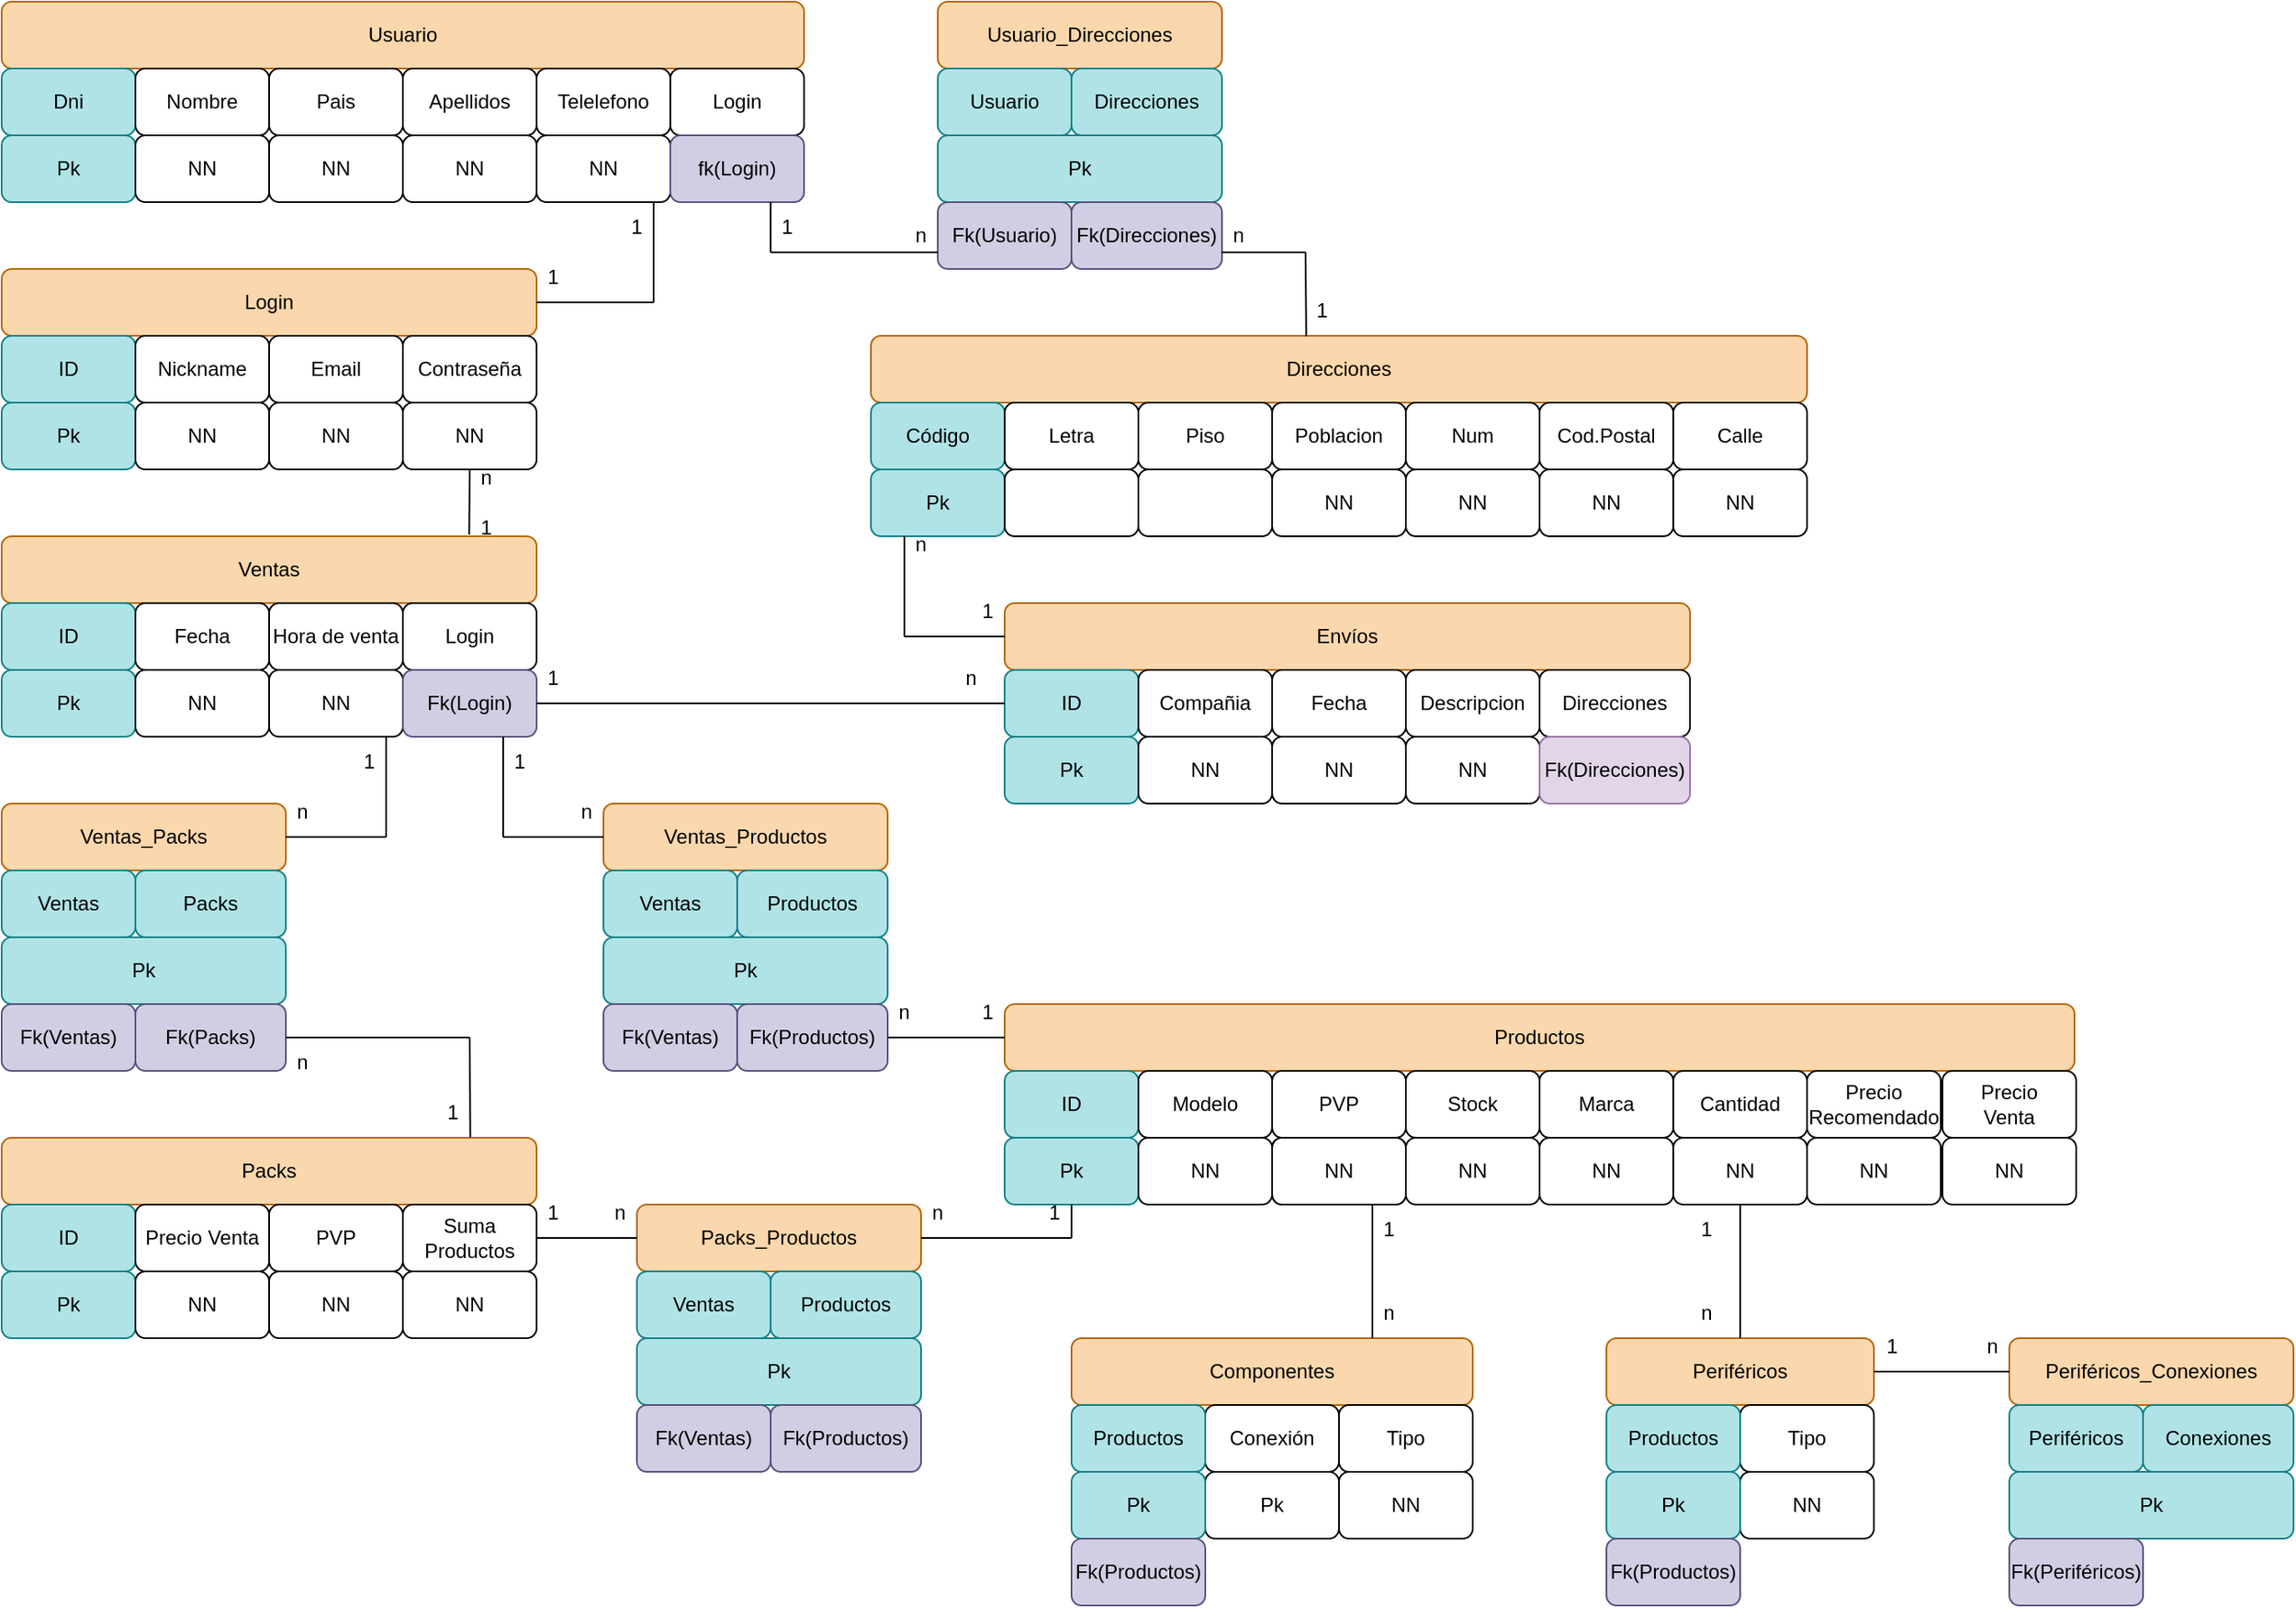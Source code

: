 <mxfile version="15.7.3" type="device"><diagram id="_VTiTC2q4_dUoUeYV6Ak" name="Página-1"><mxGraphModel dx="1419" dy="1027" grid="1" gridSize="10" guides="1" tooltips="1" connect="1" arrows="1" fold="1" page="1" pageScale="1" pageWidth="827" pageHeight="1169" background="none" math="0" shadow="0"><root><mxCell id="0"/><mxCell id="1" parent="0"/><mxCell id="JFwCZp1CMvFsLszRcb7s-3" value="Usuario" style="whiteSpace=wrap;html=1;fillColor=#fad7ac;strokeColor=#b46504;rounded=1;" parent="1" vertex="1"><mxGeometry x="40" y="40" width="480" height="40" as="geometry"/></mxCell><mxCell id="JFwCZp1CMvFsLszRcb7s-4" value="Dni" style="whiteSpace=wrap;html=1;fillColor=#b0e3e6;strokeColor=#0e8088;rounded=1;" parent="1" vertex="1"><mxGeometry x="40" y="80" width="80" height="40" as="geometry"/></mxCell><mxCell id="JFwCZp1CMvFsLszRcb7s-5" value="Nombre" style="whiteSpace=wrap;html=1;rounded=1;" parent="1" vertex="1"><mxGeometry x="120" y="80" width="80" height="40" as="geometry"/></mxCell><mxCell id="JFwCZp1CMvFsLszRcb7s-6" value="Apellidos" style="whiteSpace=wrap;html=1;rounded=1;" parent="1" vertex="1"><mxGeometry x="280" y="80" width="80" height="40" as="geometry"/></mxCell><mxCell id="JFwCZp1CMvFsLszRcb7s-7" value="Telelefono" style="whiteSpace=wrap;html=1;rounded=1;" parent="1" vertex="1"><mxGeometry x="360" y="80" width="80" height="40" as="geometry"/></mxCell><mxCell id="JFwCZp1CMvFsLszRcb7s-8" value="Pais" style="whiteSpace=wrap;html=1;rounded=1;" parent="1" vertex="1"><mxGeometry x="200" y="80" width="80" height="40" as="geometry"/></mxCell><mxCell id="JFwCZp1CMvFsLszRcb7s-9" value="Pk" style="whiteSpace=wrap;html=1;fillColor=#b0e3e6;strokeColor=#0e8088;rounded=1;" parent="1" vertex="1"><mxGeometry x="40" y="120" width="80" height="40" as="geometry"/></mxCell><mxCell id="JFwCZp1CMvFsLszRcb7s-10" value="NN" style="whiteSpace=wrap;html=1;rounded=1;" parent="1" vertex="1"><mxGeometry x="120" y="120" width="80" height="40" as="geometry"/></mxCell><mxCell id="JFwCZp1CMvFsLszRcb7s-11" value="NN" style="whiteSpace=wrap;html=1;rounded=1;" parent="1" vertex="1"><mxGeometry x="280" y="120" width="80" height="40" as="geometry"/></mxCell><mxCell id="JFwCZp1CMvFsLszRcb7s-12" value="NN" style="whiteSpace=wrap;html=1;rounded=1;" parent="1" vertex="1"><mxGeometry x="360" y="120" width="80" height="40" as="geometry"/></mxCell><mxCell id="JFwCZp1CMvFsLszRcb7s-13" value="NN" style="whiteSpace=wrap;html=1;rounded=1;" parent="1" vertex="1"><mxGeometry x="200" y="120" width="80" height="40" as="geometry"/></mxCell><mxCell id="2ny7rU46CUsjq3-5VdSf-1" value="Login" style="whiteSpace=wrap;html=1;rounded=1;" parent="1" vertex="1"><mxGeometry x="440" y="80" width="80" height="40" as="geometry"/></mxCell><mxCell id="2ny7rU46CUsjq3-5VdSf-2" value="fk(Login)" style="whiteSpace=wrap;html=1;rounded=1;fillColor=#d0cee2;strokeColor=#56517e;" parent="1" vertex="1"><mxGeometry x="440" y="120" width="80" height="40" as="geometry"/></mxCell><mxCell id="2ny7rU46CUsjq3-5VdSf-3" value="Login" style="whiteSpace=wrap;html=1;fillColor=#fad7ac;strokeColor=#b46504;rounded=1;" parent="1" vertex="1"><mxGeometry x="40" y="200" width="320" height="40" as="geometry"/></mxCell><mxCell id="2ny7rU46CUsjq3-5VdSf-4" value="ID" style="whiteSpace=wrap;html=1;fillColor=#b0e3e6;strokeColor=#0e8088;rounded=1;" parent="1" vertex="1"><mxGeometry x="40" y="240" width="80" height="40" as="geometry"/></mxCell><mxCell id="2ny7rU46CUsjq3-5VdSf-5" value="Nickname" style="whiteSpace=wrap;html=1;rounded=1;" parent="1" vertex="1"><mxGeometry x="120" y="240" width="80" height="40" as="geometry"/></mxCell><mxCell id="2ny7rU46CUsjq3-5VdSf-6" value="Contraseña" style="whiteSpace=wrap;html=1;rounded=1;" parent="1" vertex="1"><mxGeometry x="280" y="240" width="80" height="40" as="geometry"/></mxCell><mxCell id="2ny7rU46CUsjq3-5VdSf-8" value="Email" style="whiteSpace=wrap;html=1;rounded=1;" parent="1" vertex="1"><mxGeometry x="200" y="240" width="80" height="40" as="geometry"/></mxCell><mxCell id="2ny7rU46CUsjq3-5VdSf-9" value="Pk" style="whiteSpace=wrap;html=1;fillColor=#b0e3e6;strokeColor=#0e8088;rounded=1;" parent="1" vertex="1"><mxGeometry x="40" y="280" width="80" height="40" as="geometry"/></mxCell><mxCell id="2ny7rU46CUsjq3-5VdSf-10" value="NN" style="whiteSpace=wrap;html=1;rounded=1;" parent="1" vertex="1"><mxGeometry x="120" y="280" width="80" height="40" as="geometry"/></mxCell><mxCell id="2ny7rU46CUsjq3-5VdSf-11" value="NN" style="whiteSpace=wrap;html=1;rounded=1;" parent="1" vertex="1"><mxGeometry x="280" y="280" width="80" height="40" as="geometry"/></mxCell><mxCell id="2ny7rU46CUsjq3-5VdSf-13" value="NN" style="whiteSpace=wrap;html=1;rounded=1;" parent="1" vertex="1"><mxGeometry x="200" y="280" width="80" height="40" as="geometry"/></mxCell><mxCell id="2ny7rU46CUsjq3-5VdSf-16" value="" style="endArrow=none;html=1;rounded=0;exitX=1;exitY=0.5;exitDx=0;exitDy=0;" parent="1" source="2ny7rU46CUsjq3-5VdSf-3" edge="1"><mxGeometry width="50" height="50" relative="1" as="geometry"><mxPoint x="350" y="190" as="sourcePoint"/><mxPoint x="430" y="220" as="targetPoint"/></mxGeometry></mxCell><mxCell id="2ny7rU46CUsjq3-5VdSf-17" value="" style="endArrow=none;html=1;rounded=0;entryX=1;entryY=0;entryDx=0;entryDy=0;" parent="1" edge="1"><mxGeometry width="50" height="50" relative="1" as="geometry"><mxPoint x="430" y="220" as="sourcePoint"/><mxPoint x="430" y="160" as="targetPoint"/></mxGeometry></mxCell><mxCell id="2ny7rU46CUsjq3-5VdSf-18" value="1" style="text;html=1;strokeColor=none;fillColor=none;align=center;verticalAlign=middle;whiteSpace=wrap;rounded=0;" parent="1" vertex="1"><mxGeometry x="340" y="190" width="60" height="30" as="geometry"/></mxCell><mxCell id="2ny7rU46CUsjq3-5VdSf-20" value="1" style="text;html=1;strokeColor=none;fillColor=none;align=center;verticalAlign=middle;whiteSpace=wrap;rounded=0;" parent="1" vertex="1"><mxGeometry x="390" y="160" width="60" height="30" as="geometry"/></mxCell><mxCell id="2ny7rU46CUsjq3-5VdSf-21" value="Ventas" style="whiteSpace=wrap;html=1;fillColor=#fad7ac;strokeColor=#b46504;rounded=1;" parent="1" vertex="1"><mxGeometry x="40" y="360" width="320" height="40" as="geometry"/></mxCell><mxCell id="2ny7rU46CUsjq3-5VdSf-22" value="ID" style="whiteSpace=wrap;html=1;fillColor=#b0e3e6;strokeColor=#0e8088;rounded=1;" parent="1" vertex="1"><mxGeometry x="40" y="400" width="80" height="40" as="geometry"/></mxCell><mxCell id="2ny7rU46CUsjq3-5VdSf-23" value="Fecha" style="whiteSpace=wrap;html=1;rounded=1;" parent="1" vertex="1"><mxGeometry x="120" y="400" width="80" height="40" as="geometry"/></mxCell><mxCell id="2ny7rU46CUsjq3-5VdSf-25" value="Hora de venta" style="whiteSpace=wrap;html=1;rounded=1;" parent="1" vertex="1"><mxGeometry x="200" y="400" width="80" height="40" as="geometry"/></mxCell><mxCell id="2ny7rU46CUsjq3-5VdSf-26" value="Pk" style="whiteSpace=wrap;html=1;fillColor=#b0e3e6;strokeColor=#0e8088;rounded=1;" parent="1" vertex="1"><mxGeometry x="40" y="440" width="80" height="40" as="geometry"/></mxCell><mxCell id="2ny7rU46CUsjq3-5VdSf-27" value="NN" style="whiteSpace=wrap;html=1;rounded=1;" parent="1" vertex="1"><mxGeometry x="120" y="440" width="80" height="40" as="geometry"/></mxCell><mxCell id="2ny7rU46CUsjq3-5VdSf-29" value="NN" style="whiteSpace=wrap;html=1;rounded=1;" parent="1" vertex="1"><mxGeometry x="200" y="440" width="80" height="40" as="geometry"/></mxCell><mxCell id="2ny7rU46CUsjq3-5VdSf-30" value="Login" style="whiteSpace=wrap;html=1;rounded=1;" parent="1" vertex="1"><mxGeometry x="280" y="400" width="80" height="40" as="geometry"/></mxCell><mxCell id="2ny7rU46CUsjq3-5VdSf-31" value="Fk(Login)" style="whiteSpace=wrap;html=1;rounded=1;fillColor=#d0cee2;strokeColor=#56517e;" parent="1" vertex="1"><mxGeometry x="280" y="440" width="80" height="40" as="geometry"/></mxCell><mxCell id="2ny7rU46CUsjq3-5VdSf-32" value="" style="endArrow=none;html=1;rounded=0;exitX=0.5;exitY=1;exitDx=0;exitDy=0;entryX=0.874;entryY=-0.024;entryDx=0;entryDy=0;entryPerimeter=0;" parent="1" source="2ny7rU46CUsjq3-5VdSf-11" target="2ny7rU46CUsjq3-5VdSf-21" edge="1"><mxGeometry width="50" height="50" relative="1" as="geometry"><mxPoint x="370" y="360" as="sourcePoint"/><mxPoint x="420" y="310" as="targetPoint"/></mxGeometry></mxCell><mxCell id="2ny7rU46CUsjq3-5VdSf-33" value="n" style="text;html=1;strokeColor=none;fillColor=none;align=center;verticalAlign=middle;whiteSpace=wrap;rounded=0;" parent="1" vertex="1"><mxGeometry x="300" y="310" width="60" height="30" as="geometry"/></mxCell><mxCell id="2ny7rU46CUsjq3-5VdSf-34" value="1" style="text;html=1;strokeColor=none;fillColor=none;align=center;verticalAlign=middle;whiteSpace=wrap;rounded=0;" parent="1" vertex="1"><mxGeometry x="300" y="340" width="60" height="30" as="geometry"/></mxCell><mxCell id="2ny7rU46CUsjq3-5VdSf-45" value="Usuario_Direcciones" style="whiteSpace=wrap;html=1;fillColor=#fad7ac;strokeColor=#b46504;rounded=1;" parent="1" vertex="1"><mxGeometry x="600" y="40" width="170" height="40" as="geometry"/></mxCell><mxCell id="2ny7rU46CUsjq3-5VdSf-46" value="Usuario" style="whiteSpace=wrap;html=1;fillColor=#b0e3e6;strokeColor=#0e8088;rounded=1;" parent="1" vertex="1"><mxGeometry x="600" y="80" width="80" height="40" as="geometry"/></mxCell><mxCell id="2ny7rU46CUsjq3-5VdSf-47" value="Direcciones" style="whiteSpace=wrap;html=1;rounded=1;fillColor=#b0e3e6;strokeColor=#0e8088;" parent="1" vertex="1"><mxGeometry x="680" y="80" width="90" height="40" as="geometry"/></mxCell><mxCell id="2ny7rU46CUsjq3-5VdSf-49" value="Pk" style="whiteSpace=wrap;html=1;fillColor=#b0e3e6;strokeColor=#0e8088;rounded=1;" parent="1" vertex="1"><mxGeometry x="600" y="120" width="170" height="40" as="geometry"/></mxCell><mxCell id="2ny7rU46CUsjq3-5VdSf-50" value="Fk(Usuario)" style="whiteSpace=wrap;html=1;rounded=1;fillColor=#d0cee2;strokeColor=#56517e;" parent="1" vertex="1"><mxGeometry x="600" y="160" width="80" height="40" as="geometry"/></mxCell><mxCell id="2ny7rU46CUsjq3-5VdSf-54" value="Fk(Direcciones)" style="whiteSpace=wrap;html=1;rounded=1;fillColor=#d0cee2;strokeColor=#56517e;" parent="1" vertex="1"><mxGeometry x="680" y="160" width="90" height="40" as="geometry"/></mxCell><mxCell id="2ny7rU46CUsjq3-5VdSf-55" value="" style="endArrow=none;html=1;rounded=0;exitX=0.75;exitY=1;exitDx=0;exitDy=0;" parent="1" source="2ny7rU46CUsjq3-5VdSf-2" edge="1"><mxGeometry width="50" height="50" relative="1" as="geometry"><mxPoint x="520" y="210" as="sourcePoint"/><mxPoint x="500" y="190" as="targetPoint"/></mxGeometry></mxCell><mxCell id="2ny7rU46CUsjq3-5VdSf-56" value="" style="endArrow=none;html=1;rounded=0;entryX=0;entryY=0.75;entryDx=0;entryDy=0;" parent="1" target="2ny7rU46CUsjq3-5VdSf-50" edge="1"><mxGeometry width="50" height="50" relative="1" as="geometry"><mxPoint x="500" y="190" as="sourcePoint"/><mxPoint x="570" y="160" as="targetPoint"/></mxGeometry></mxCell><mxCell id="2ny7rU46CUsjq3-5VdSf-57" value="n" style="text;html=1;strokeColor=none;fillColor=none;align=center;verticalAlign=middle;whiteSpace=wrap;rounded=0;" parent="1" vertex="1"><mxGeometry x="560" y="165" width="60" height="30" as="geometry"/></mxCell><mxCell id="2ny7rU46CUsjq3-5VdSf-58" value="1" style="text;html=1;strokeColor=none;fillColor=none;align=center;verticalAlign=middle;whiteSpace=wrap;rounded=0;" parent="1" vertex="1"><mxGeometry x="480" y="160" width="60" height="30" as="geometry"/></mxCell><mxCell id="2ny7rU46CUsjq3-5VdSf-60" value="Direcciones" style="whiteSpace=wrap;html=1;fillColor=#fad7ac;strokeColor=#b46504;rounded=1;" parent="1" vertex="1"><mxGeometry x="560" y="240" width="560" height="40" as="geometry"/></mxCell><mxCell id="2ny7rU46CUsjq3-5VdSf-61" value="Código" style="whiteSpace=wrap;html=1;fillColor=#b0e3e6;strokeColor=#0e8088;rounded=1;" parent="1" vertex="1"><mxGeometry x="560" y="280" width="80" height="40" as="geometry"/></mxCell><mxCell id="2ny7rU46CUsjq3-5VdSf-62" value="Letra" style="whiteSpace=wrap;html=1;rounded=1;" parent="1" vertex="1"><mxGeometry x="640" y="280" width="80" height="40" as="geometry"/></mxCell><mxCell id="2ny7rU46CUsjq3-5VdSf-63" value="Poblacion" style="whiteSpace=wrap;html=1;rounded=1;" parent="1" vertex="1"><mxGeometry x="800" y="280" width="80" height="40" as="geometry"/></mxCell><mxCell id="2ny7rU46CUsjq3-5VdSf-64" value="Num" style="whiteSpace=wrap;html=1;rounded=1;" parent="1" vertex="1"><mxGeometry x="880" y="280" width="80" height="40" as="geometry"/></mxCell><mxCell id="2ny7rU46CUsjq3-5VdSf-65" value="Piso" style="whiteSpace=wrap;html=1;rounded=1;" parent="1" vertex="1"><mxGeometry x="720" y="280" width="80" height="40" as="geometry"/></mxCell><mxCell id="2ny7rU46CUsjq3-5VdSf-66" value="Pk" style="whiteSpace=wrap;html=1;fillColor=#b0e3e6;strokeColor=#0e8088;rounded=1;" parent="1" vertex="1"><mxGeometry x="560" y="320" width="80" height="40" as="geometry"/></mxCell><mxCell id="2ny7rU46CUsjq3-5VdSf-67" value="" style="whiteSpace=wrap;html=1;rounded=1;" parent="1" vertex="1"><mxGeometry x="640" y="320" width="80" height="40" as="geometry"/></mxCell><mxCell id="2ny7rU46CUsjq3-5VdSf-68" value="NN" style="whiteSpace=wrap;html=1;rounded=1;" parent="1" vertex="1"><mxGeometry x="800" y="320" width="80" height="40" as="geometry"/></mxCell><mxCell id="2ny7rU46CUsjq3-5VdSf-69" value="NN" style="whiteSpace=wrap;html=1;rounded=1;" parent="1" vertex="1"><mxGeometry x="880" y="320" width="80" height="40" as="geometry"/></mxCell><mxCell id="2ny7rU46CUsjq3-5VdSf-70" value="" style="whiteSpace=wrap;html=1;rounded=1;" parent="1" vertex="1"><mxGeometry x="720" y="320" width="80" height="40" as="geometry"/></mxCell><mxCell id="2ny7rU46CUsjq3-5VdSf-71" value="Cod.Postal" style="whiteSpace=wrap;html=1;rounded=1;" parent="1" vertex="1"><mxGeometry x="960" y="280" width="80" height="40" as="geometry"/></mxCell><mxCell id="2ny7rU46CUsjq3-5VdSf-72" value="NN" style="whiteSpace=wrap;html=1;rounded=1;" parent="1" vertex="1"><mxGeometry x="960" y="320" width="80" height="40" as="geometry"/></mxCell><mxCell id="2ny7rU46CUsjq3-5VdSf-73" value="" style="endArrow=none;html=1;rounded=0;entryX=1;entryY=0.75;entryDx=0;entryDy=0;" parent="1" target="2ny7rU46CUsjq3-5VdSf-54" edge="1"><mxGeometry width="50" height="50" relative="1" as="geometry"><mxPoint x="820" y="190" as="sourcePoint"/><mxPoint x="780" y="240" as="targetPoint"/></mxGeometry></mxCell><mxCell id="2ny7rU46CUsjq3-5VdSf-74" value="" style="endArrow=none;html=1;rounded=0;exitX=0.465;exitY=0.007;exitDx=0;exitDy=0;exitPerimeter=0;" parent="1" source="2ny7rU46CUsjq3-5VdSf-60" edge="1"><mxGeometry width="50" height="50" relative="1" as="geometry"><mxPoint x="760" y="240" as="sourcePoint"/><mxPoint x="820" y="190" as="targetPoint"/></mxGeometry></mxCell><mxCell id="2ny7rU46CUsjq3-5VdSf-75" value="n" style="text;html=1;strokeColor=none;fillColor=none;align=center;verticalAlign=middle;whiteSpace=wrap;rounded=0;" parent="1" vertex="1"><mxGeometry x="750" y="165" width="60" height="30" as="geometry"/></mxCell><mxCell id="2ny7rU46CUsjq3-5VdSf-76" value="1" style="text;html=1;strokeColor=none;fillColor=none;align=center;verticalAlign=middle;whiteSpace=wrap;rounded=0;" parent="1" vertex="1"><mxGeometry x="800" y="210" width="60" height="30" as="geometry"/></mxCell><mxCell id="2ny7rU46CUsjq3-5VdSf-77" value="Calle" style="whiteSpace=wrap;html=1;rounded=1;" parent="1" vertex="1"><mxGeometry x="1040" y="280" width="80" height="40" as="geometry"/></mxCell><mxCell id="2ny7rU46CUsjq3-5VdSf-78" value="NN" style="whiteSpace=wrap;html=1;rounded=1;" parent="1" vertex="1"><mxGeometry x="1040" y="320" width="80" height="40" as="geometry"/></mxCell><mxCell id="2ny7rU46CUsjq3-5VdSf-79" value="Envíos" style="whiteSpace=wrap;html=1;fillColor=#fad7ac;strokeColor=#b46504;rounded=1;" parent="1" vertex="1"><mxGeometry x="640" y="400" width="410" height="40" as="geometry"/></mxCell><mxCell id="2ny7rU46CUsjq3-5VdSf-80" value="ID" style="whiteSpace=wrap;html=1;fillColor=#b0e3e6;strokeColor=#0e8088;rounded=1;" parent="1" vertex="1"><mxGeometry x="640" y="440" width="80" height="40" as="geometry"/></mxCell><mxCell id="2ny7rU46CUsjq3-5VdSf-81" value="Compañia" style="whiteSpace=wrap;html=1;rounded=1;" parent="1" vertex="1"><mxGeometry x="720" y="440" width="80" height="40" as="geometry"/></mxCell><mxCell id="2ny7rU46CUsjq3-5VdSf-82" value="Descripcion" style="whiteSpace=wrap;html=1;rounded=1;" parent="1" vertex="1"><mxGeometry x="880" y="440" width="80" height="40" as="geometry"/></mxCell><mxCell id="2ny7rU46CUsjq3-5VdSf-83" value="Direcciones" style="whiteSpace=wrap;html=1;rounded=1;" parent="1" vertex="1"><mxGeometry x="960" y="440" width="90" height="40" as="geometry"/></mxCell><mxCell id="2ny7rU46CUsjq3-5VdSf-84" value="Fecha" style="whiteSpace=wrap;html=1;rounded=1;" parent="1" vertex="1"><mxGeometry x="800" y="440" width="80" height="40" as="geometry"/></mxCell><mxCell id="2ny7rU46CUsjq3-5VdSf-85" value="Pk" style="whiteSpace=wrap;html=1;fillColor=#b0e3e6;strokeColor=#0e8088;rounded=1;" parent="1" vertex="1"><mxGeometry x="640" y="480" width="80" height="40" as="geometry"/></mxCell><mxCell id="2ny7rU46CUsjq3-5VdSf-86" value="NN" style="whiteSpace=wrap;html=1;rounded=1;" parent="1" vertex="1"><mxGeometry x="720" y="480" width="80" height="40" as="geometry"/></mxCell><mxCell id="2ny7rU46CUsjq3-5VdSf-87" value="NN" style="whiteSpace=wrap;html=1;rounded=1;" parent="1" vertex="1"><mxGeometry x="880" y="480" width="80" height="40" as="geometry"/></mxCell><mxCell id="2ny7rU46CUsjq3-5VdSf-88" value="Fk(Direcciones)" style="whiteSpace=wrap;html=1;rounded=1;fillColor=#e1d5e7;strokeColor=#9673a6;" parent="1" vertex="1"><mxGeometry x="960" y="480" width="90" height="40" as="geometry"/></mxCell><mxCell id="2ny7rU46CUsjq3-5VdSf-89" value="NN" style="whiteSpace=wrap;html=1;rounded=1;" parent="1" vertex="1"><mxGeometry x="800" y="480" width="80" height="40" as="geometry"/></mxCell><mxCell id="2ny7rU46CUsjq3-5VdSf-94" value="" style="endArrow=none;html=1;rounded=0;exitX=0.25;exitY=1;exitDx=0;exitDy=0;" parent="1" source="2ny7rU46CUsjq3-5VdSf-66" edge="1"><mxGeometry width="50" height="50" relative="1" as="geometry"><mxPoint x="590" y="300" as="sourcePoint"/><mxPoint x="580" y="420" as="targetPoint"/></mxGeometry></mxCell><mxCell id="2ny7rU46CUsjq3-5VdSf-95" value="" style="endArrow=none;html=1;rounded=0;entryX=0;entryY=0.5;entryDx=0;entryDy=0;" parent="1" target="2ny7rU46CUsjq3-5VdSf-79" edge="1"><mxGeometry width="50" height="50" relative="1" as="geometry"><mxPoint x="580" y="420" as="sourcePoint"/><mxPoint x="630" y="320" as="targetPoint"/></mxGeometry></mxCell><mxCell id="2ny7rU46CUsjq3-5VdSf-96" value="n" style="text;html=1;strokeColor=none;fillColor=none;align=center;verticalAlign=middle;whiteSpace=wrap;rounded=0;" parent="1" vertex="1"><mxGeometry x="560" y="350" width="60" height="30" as="geometry"/></mxCell><mxCell id="2ny7rU46CUsjq3-5VdSf-97" value="1" style="text;html=1;strokeColor=none;fillColor=none;align=center;verticalAlign=middle;whiteSpace=wrap;rounded=0;" parent="1" vertex="1"><mxGeometry x="600" y="390" width="60" height="30" as="geometry"/></mxCell><mxCell id="BiZ-iPv882Kv9--uaflZ-2" value="" style="endArrow=none;html=1;rounded=0;exitX=1;exitY=0.5;exitDx=0;exitDy=0;entryX=0;entryY=0.5;entryDx=0;entryDy=0;" edge="1" parent="1" source="2ny7rU46CUsjq3-5VdSf-31" target="2ny7rU46CUsjq3-5VdSf-80"><mxGeometry width="50" height="50" relative="1" as="geometry"><mxPoint x="400" y="380" as="sourcePoint"/><mxPoint x="450" y="330" as="targetPoint"/></mxGeometry></mxCell><mxCell id="BiZ-iPv882Kv9--uaflZ-3" value="n" style="text;html=1;strokeColor=none;fillColor=none;align=center;verticalAlign=middle;whiteSpace=wrap;rounded=0;" vertex="1" parent="1"><mxGeometry x="590" y="430" width="60" height="30" as="geometry"/></mxCell><mxCell id="BiZ-iPv882Kv9--uaflZ-4" value="1" style="text;html=1;strokeColor=none;fillColor=none;align=center;verticalAlign=middle;whiteSpace=wrap;rounded=0;" vertex="1" parent="1"><mxGeometry x="340" y="430" width="60" height="30" as="geometry"/></mxCell><mxCell id="BiZ-iPv882Kv9--uaflZ-5" value="Packs" style="whiteSpace=wrap;html=1;fillColor=#fad7ac;strokeColor=#b46504;rounded=1;" vertex="1" parent="1"><mxGeometry x="40" y="720" width="320" height="40" as="geometry"/></mxCell><mxCell id="BiZ-iPv882Kv9--uaflZ-6" value="ID" style="whiteSpace=wrap;html=1;fillColor=#b0e3e6;strokeColor=#0e8088;rounded=1;" vertex="1" parent="1"><mxGeometry x="40" y="760" width="80" height="40" as="geometry"/></mxCell><mxCell id="BiZ-iPv882Kv9--uaflZ-7" value="Precio Venta" style="whiteSpace=wrap;html=1;rounded=1;" vertex="1" parent="1"><mxGeometry x="120" y="760" width="80" height="40" as="geometry"/></mxCell><mxCell id="BiZ-iPv882Kv9--uaflZ-8" value="PVP" style="whiteSpace=wrap;html=1;rounded=1;" vertex="1" parent="1"><mxGeometry x="200" y="760" width="80" height="40" as="geometry"/></mxCell><mxCell id="BiZ-iPv882Kv9--uaflZ-9" value="Pk" style="whiteSpace=wrap;html=1;fillColor=#b0e3e6;strokeColor=#0e8088;rounded=1;" vertex="1" parent="1"><mxGeometry x="40" y="800" width="80" height="40" as="geometry"/></mxCell><mxCell id="BiZ-iPv882Kv9--uaflZ-10" value="NN" style="whiteSpace=wrap;html=1;rounded=1;" vertex="1" parent="1"><mxGeometry x="120" y="800" width="80" height="40" as="geometry"/></mxCell><mxCell id="BiZ-iPv882Kv9--uaflZ-11" value="NN" style="whiteSpace=wrap;html=1;rounded=1;" vertex="1" parent="1"><mxGeometry x="200" y="800" width="80" height="40" as="geometry"/></mxCell><mxCell id="BiZ-iPv882Kv9--uaflZ-12" value="Suma Productos" style="whiteSpace=wrap;html=1;rounded=1;" vertex="1" parent="1"><mxGeometry x="280" y="760" width="80" height="40" as="geometry"/></mxCell><mxCell id="BiZ-iPv882Kv9--uaflZ-13" value="NN" style="whiteSpace=wrap;html=1;rounded=1;" vertex="1" parent="1"><mxGeometry x="280" y="800" width="80" height="40" as="geometry"/></mxCell><mxCell id="BiZ-iPv882Kv9--uaflZ-14" value="Ventas_Packs" style="whiteSpace=wrap;html=1;fillColor=#fad7ac;strokeColor=#b46504;rounded=1;" vertex="1" parent="1"><mxGeometry x="40" y="520" width="170" height="40" as="geometry"/></mxCell><mxCell id="BiZ-iPv882Kv9--uaflZ-15" value="Ventas" style="whiteSpace=wrap;html=1;fillColor=#b0e3e6;strokeColor=#0e8088;rounded=1;" vertex="1" parent="1"><mxGeometry x="40" y="560" width="80" height="40" as="geometry"/></mxCell><mxCell id="BiZ-iPv882Kv9--uaflZ-16" value="Packs" style="whiteSpace=wrap;html=1;rounded=1;fillColor=#b0e3e6;strokeColor=#0e8088;" vertex="1" parent="1"><mxGeometry x="120" y="560" width="90" height="40" as="geometry"/></mxCell><mxCell id="BiZ-iPv882Kv9--uaflZ-17" value="Pk" style="whiteSpace=wrap;html=1;fillColor=#b0e3e6;strokeColor=#0e8088;rounded=1;" vertex="1" parent="1"><mxGeometry x="40" y="600" width="170" height="40" as="geometry"/></mxCell><mxCell id="BiZ-iPv882Kv9--uaflZ-18" value="Fk(Ventas)" style="whiteSpace=wrap;html=1;rounded=1;fillColor=#d0cee2;strokeColor=#56517e;" vertex="1" parent="1"><mxGeometry x="40" y="640" width="80" height="40" as="geometry"/></mxCell><mxCell id="BiZ-iPv882Kv9--uaflZ-19" value="Fk(Packs)" style="whiteSpace=wrap;html=1;rounded=1;fillColor=#d0cee2;strokeColor=#56517e;" vertex="1" parent="1"><mxGeometry x="120" y="640" width="90" height="40" as="geometry"/></mxCell><mxCell id="BiZ-iPv882Kv9--uaflZ-20" value="" style="endArrow=none;html=1;rounded=0;exitX=1;exitY=0.5;exitDx=0;exitDy=0;" edge="1" parent="1" source="BiZ-iPv882Kv9--uaflZ-14"><mxGeometry width="50" height="50" relative="1" as="geometry"><mxPoint x="430" y="570" as="sourcePoint"/><mxPoint x="270" y="540" as="targetPoint"/></mxGeometry></mxCell><mxCell id="BiZ-iPv882Kv9--uaflZ-21" value="" style="endArrow=none;html=1;rounded=0;exitX=1;exitY=0.5;exitDx=0;exitDy=0;" edge="1" parent="1" source="BiZ-iPv882Kv9--uaflZ-19"><mxGeometry width="50" height="50" relative="1" as="geometry"><mxPoint x="370" y="580" as="sourcePoint"/><mxPoint x="320" y="660" as="targetPoint"/></mxGeometry></mxCell><mxCell id="BiZ-iPv882Kv9--uaflZ-22" value="" style="endArrow=none;html=1;rounded=0;" edge="1" parent="1"><mxGeometry width="50" height="50" relative="1" as="geometry"><mxPoint x="270" y="540" as="sourcePoint"/><mxPoint x="270" y="480" as="targetPoint"/></mxGeometry></mxCell><mxCell id="BiZ-iPv882Kv9--uaflZ-23" value="" style="endArrow=none;html=1;rounded=0;entryX=0.876;entryY=-0.005;entryDx=0;entryDy=0;entryPerimeter=0;" edge="1" parent="1" target="BiZ-iPv882Kv9--uaflZ-5"><mxGeometry width="50" height="50" relative="1" as="geometry"><mxPoint x="320" y="660" as="sourcePoint"/><mxPoint x="420" y="530" as="targetPoint"/></mxGeometry></mxCell><mxCell id="BiZ-iPv882Kv9--uaflZ-24" value="n" style="text;html=1;strokeColor=none;fillColor=none;align=center;verticalAlign=middle;whiteSpace=wrap;rounded=0;" vertex="1" parent="1"><mxGeometry x="190" y="660" width="60" height="30" as="geometry"/></mxCell><mxCell id="BiZ-iPv882Kv9--uaflZ-25" value="n" style="text;html=1;strokeColor=none;fillColor=none;align=center;verticalAlign=middle;whiteSpace=wrap;rounded=0;" vertex="1" parent="1"><mxGeometry x="190" y="510" width="60" height="30" as="geometry"/></mxCell><mxCell id="BiZ-iPv882Kv9--uaflZ-26" value="1" style="text;html=1;strokeColor=none;fillColor=none;align=center;verticalAlign=middle;whiteSpace=wrap;rounded=0;" vertex="1" parent="1"><mxGeometry x="230" y="480" width="60" height="30" as="geometry"/></mxCell><mxCell id="BiZ-iPv882Kv9--uaflZ-27" value="1" style="text;html=1;strokeColor=none;fillColor=none;align=center;verticalAlign=middle;whiteSpace=wrap;rounded=0;" vertex="1" parent="1"><mxGeometry x="280" y="690" width="60" height="30" as="geometry"/></mxCell><mxCell id="BiZ-iPv882Kv9--uaflZ-28" value="Ventas_Productos" style="whiteSpace=wrap;html=1;fillColor=#fad7ac;strokeColor=#b46504;rounded=1;" vertex="1" parent="1"><mxGeometry x="400" y="520" width="170" height="40" as="geometry"/></mxCell><mxCell id="BiZ-iPv882Kv9--uaflZ-29" value="Ventas" style="whiteSpace=wrap;html=1;fillColor=#b0e3e6;strokeColor=#0e8088;rounded=1;" vertex="1" parent="1"><mxGeometry x="400" y="560" width="80" height="40" as="geometry"/></mxCell><mxCell id="BiZ-iPv882Kv9--uaflZ-30" value="Productos" style="whiteSpace=wrap;html=1;rounded=1;fillColor=#b0e3e6;strokeColor=#0e8088;" vertex="1" parent="1"><mxGeometry x="480" y="560" width="90" height="40" as="geometry"/></mxCell><mxCell id="BiZ-iPv882Kv9--uaflZ-31" value="Pk" style="whiteSpace=wrap;html=1;fillColor=#b0e3e6;strokeColor=#0e8088;rounded=1;" vertex="1" parent="1"><mxGeometry x="400" y="600" width="170" height="40" as="geometry"/></mxCell><mxCell id="BiZ-iPv882Kv9--uaflZ-32" value="Fk(Ventas)" style="whiteSpace=wrap;html=1;rounded=1;fillColor=#d0cee2;strokeColor=#56517e;" vertex="1" parent="1"><mxGeometry x="400" y="640" width="80" height="40" as="geometry"/></mxCell><mxCell id="BiZ-iPv882Kv9--uaflZ-33" value="Fk(Productos)" style="whiteSpace=wrap;html=1;rounded=1;fillColor=#d0cee2;strokeColor=#56517e;" vertex="1" parent="1"><mxGeometry x="480" y="640" width="90" height="40" as="geometry"/></mxCell><mxCell id="BiZ-iPv882Kv9--uaflZ-34" value="" style="endArrow=none;html=1;rounded=0;entryX=0.75;entryY=1;entryDx=0;entryDy=0;" edge="1" parent="1" target="2ny7rU46CUsjq3-5VdSf-31"><mxGeometry width="50" height="50" relative="1" as="geometry"><mxPoint x="340" y="540" as="sourcePoint"/><mxPoint x="430" y="530" as="targetPoint"/></mxGeometry></mxCell><mxCell id="BiZ-iPv882Kv9--uaflZ-35" value="" style="endArrow=none;html=1;rounded=0;entryX=0;entryY=0.5;entryDx=0;entryDy=0;" edge="1" parent="1" target="BiZ-iPv882Kv9--uaflZ-28"><mxGeometry width="50" height="50" relative="1" as="geometry"><mxPoint x="340" y="540" as="sourcePoint"/><mxPoint x="350" y="490" as="targetPoint"/></mxGeometry></mxCell><mxCell id="BiZ-iPv882Kv9--uaflZ-36" value="1" style="text;html=1;strokeColor=none;fillColor=none;align=center;verticalAlign=middle;whiteSpace=wrap;rounded=0;" vertex="1" parent="1"><mxGeometry x="320" y="480" width="60" height="30" as="geometry"/></mxCell><mxCell id="BiZ-iPv882Kv9--uaflZ-37" value="n" style="text;html=1;strokeColor=none;fillColor=none;align=center;verticalAlign=middle;whiteSpace=wrap;rounded=0;" vertex="1" parent="1"><mxGeometry x="360" y="510" width="60" height="30" as="geometry"/></mxCell><mxCell id="BiZ-iPv882Kv9--uaflZ-38" value="Productos" style="whiteSpace=wrap;html=1;fillColor=#fad7ac;strokeColor=#b46504;rounded=1;" vertex="1" parent="1"><mxGeometry x="640" y="640" width="640" height="40" as="geometry"/></mxCell><mxCell id="BiZ-iPv882Kv9--uaflZ-39" value="ID" style="whiteSpace=wrap;html=1;fillColor=#b0e3e6;strokeColor=#0e8088;rounded=1;" vertex="1" parent="1"><mxGeometry x="640" y="680" width="80" height="40" as="geometry"/></mxCell><mxCell id="BiZ-iPv882Kv9--uaflZ-41" value="Stock" style="whiteSpace=wrap;html=1;rounded=1;" vertex="1" parent="1"><mxGeometry x="880" y="680" width="80" height="40" as="geometry"/></mxCell><mxCell id="BiZ-iPv882Kv9--uaflZ-42" value="Marca" style="whiteSpace=wrap;html=1;rounded=1;" vertex="1" parent="1"><mxGeometry x="960" y="680" width="80" height="40" as="geometry"/></mxCell><mxCell id="BiZ-iPv882Kv9--uaflZ-43" value="PVP" style="whiteSpace=wrap;html=1;rounded=1;" vertex="1" parent="1"><mxGeometry x="800" y="680" width="80" height="40" as="geometry"/></mxCell><mxCell id="BiZ-iPv882Kv9--uaflZ-44" value="Pk" style="whiteSpace=wrap;html=1;fillColor=#b0e3e6;strokeColor=#0e8088;rounded=1;" vertex="1" parent="1"><mxGeometry x="640" y="720" width="80" height="40" as="geometry"/></mxCell><mxCell id="BiZ-iPv882Kv9--uaflZ-45" value="NN" style="whiteSpace=wrap;html=1;rounded=1;" vertex="1" parent="1"><mxGeometry x="720" y="720" width="80" height="40" as="geometry"/></mxCell><mxCell id="BiZ-iPv882Kv9--uaflZ-46" value="NN" style="whiteSpace=wrap;html=1;rounded=1;" vertex="1" parent="1"><mxGeometry x="880" y="720" width="80" height="40" as="geometry"/></mxCell><mxCell id="BiZ-iPv882Kv9--uaflZ-47" value="NN" style="whiteSpace=wrap;html=1;rounded=1;" vertex="1" parent="1"><mxGeometry x="960" y="720" width="80" height="40" as="geometry"/></mxCell><mxCell id="BiZ-iPv882Kv9--uaflZ-48" value="" style="whiteSpace=wrap;html=1;rounded=1;" vertex="1" parent="1"><mxGeometry x="800" y="720" width="80" height="40" as="geometry"/></mxCell><mxCell id="BiZ-iPv882Kv9--uaflZ-49" value="Cantidad" style="whiteSpace=wrap;html=1;rounded=1;" vertex="1" parent="1"><mxGeometry x="1040" y="680" width="80" height="40" as="geometry"/></mxCell><mxCell id="BiZ-iPv882Kv9--uaflZ-50" value="NN" style="whiteSpace=wrap;html=1;rounded=1;" vertex="1" parent="1"><mxGeometry x="1040" y="720" width="80" height="40" as="geometry"/></mxCell><mxCell id="BiZ-iPv882Kv9--uaflZ-51" value="Precio&lt;br&gt;Recomendado" style="whiteSpace=wrap;html=1;rounded=1;" vertex="1" parent="1"><mxGeometry x="1120" y="680" width="80" height="40" as="geometry"/></mxCell><mxCell id="BiZ-iPv882Kv9--uaflZ-52" value="NN" style="whiteSpace=wrap;html=1;rounded=1;" vertex="1" parent="1"><mxGeometry x="1120" y="720" width="80" height="40" as="geometry"/></mxCell><mxCell id="BiZ-iPv882Kv9--uaflZ-53" value="NN" style="whiteSpace=wrap;html=1;rounded=1;" vertex="1" parent="1"><mxGeometry x="800" y="720" width="80" height="40" as="geometry"/></mxCell><mxCell id="BiZ-iPv882Kv9--uaflZ-54" value="Modelo" style="whiteSpace=wrap;html=1;rounded=1;" vertex="1" parent="1"><mxGeometry x="720" y="680" width="80" height="40" as="geometry"/></mxCell><mxCell id="BiZ-iPv882Kv9--uaflZ-56" value="Precio&lt;br&gt;Venta" style="whiteSpace=wrap;html=1;rounded=1;" vertex="1" parent="1"><mxGeometry x="1201" y="680" width="80" height="40" as="geometry"/></mxCell><mxCell id="BiZ-iPv882Kv9--uaflZ-57" value="NN" style="whiteSpace=wrap;html=1;rounded=1;" vertex="1" parent="1"><mxGeometry x="1201" y="720" width="80" height="40" as="geometry"/></mxCell><mxCell id="BiZ-iPv882Kv9--uaflZ-58" value="" style="endArrow=none;html=1;rounded=0;exitX=0;exitY=0.5;exitDx=0;exitDy=0;entryX=1;entryY=0.5;entryDx=0;entryDy=0;" edge="1" parent="1" source="BiZ-iPv882Kv9--uaflZ-38" target="BiZ-iPv882Kv9--uaflZ-33"><mxGeometry width="50" height="50" relative="1" as="geometry"><mxPoint x="670" y="610" as="sourcePoint"/><mxPoint x="720" y="560" as="targetPoint"/></mxGeometry></mxCell><mxCell id="BiZ-iPv882Kv9--uaflZ-59" value="1" style="text;html=1;strokeColor=none;fillColor=none;align=center;verticalAlign=middle;whiteSpace=wrap;rounded=0;" vertex="1" parent="1"><mxGeometry x="600" y="630" width="60" height="30" as="geometry"/></mxCell><mxCell id="BiZ-iPv882Kv9--uaflZ-60" value="n" style="text;html=1;strokeColor=none;fillColor=none;align=center;verticalAlign=middle;whiteSpace=wrap;rounded=0;" vertex="1" parent="1"><mxGeometry x="550" y="630" width="60" height="30" as="geometry"/></mxCell><mxCell id="BiZ-iPv882Kv9--uaflZ-61" value="Packs_Productos" style="whiteSpace=wrap;html=1;fillColor=#fad7ac;strokeColor=#b46504;rounded=1;" vertex="1" parent="1"><mxGeometry x="420" y="760" width="170" height="40" as="geometry"/></mxCell><mxCell id="BiZ-iPv882Kv9--uaflZ-62" value="Ventas" style="whiteSpace=wrap;html=1;fillColor=#b0e3e6;strokeColor=#0e8088;rounded=1;" vertex="1" parent="1"><mxGeometry x="420" y="800" width="80" height="40" as="geometry"/></mxCell><mxCell id="BiZ-iPv882Kv9--uaflZ-63" value="Productos" style="whiteSpace=wrap;html=1;rounded=1;fillColor=#b0e3e6;strokeColor=#0e8088;" vertex="1" parent="1"><mxGeometry x="500" y="800" width="90" height="40" as="geometry"/></mxCell><mxCell id="BiZ-iPv882Kv9--uaflZ-64" value="Pk" style="whiteSpace=wrap;html=1;fillColor=#b0e3e6;strokeColor=#0e8088;rounded=1;" vertex="1" parent="1"><mxGeometry x="420" y="840" width="170" height="40" as="geometry"/></mxCell><mxCell id="BiZ-iPv882Kv9--uaflZ-65" value="Fk(Ventas)" style="whiteSpace=wrap;html=1;rounded=1;fillColor=#d0cee2;strokeColor=#56517e;" vertex="1" parent="1"><mxGeometry x="420" y="880" width="80" height="40" as="geometry"/></mxCell><mxCell id="BiZ-iPv882Kv9--uaflZ-66" value="Fk(Productos)" style="whiteSpace=wrap;html=1;rounded=1;fillColor=#d0cee2;strokeColor=#56517e;" vertex="1" parent="1"><mxGeometry x="500" y="880" width="90" height="40" as="geometry"/></mxCell><mxCell id="BiZ-iPv882Kv9--uaflZ-67" value="" style="endArrow=none;html=1;rounded=0;exitX=1;exitY=0.5;exitDx=0;exitDy=0;entryX=0;entryY=0.5;entryDx=0;entryDy=0;" edge="1" parent="1" source="BiZ-iPv882Kv9--uaflZ-12" target="BiZ-iPv882Kv9--uaflZ-61"><mxGeometry width="50" height="50" relative="1" as="geometry"><mxPoint x="470" y="700" as="sourcePoint"/><mxPoint x="520" y="650" as="targetPoint"/></mxGeometry></mxCell><mxCell id="BiZ-iPv882Kv9--uaflZ-68" value="1" style="text;html=1;strokeColor=none;fillColor=none;align=center;verticalAlign=middle;whiteSpace=wrap;rounded=0;" vertex="1" parent="1"><mxGeometry x="340" y="750" width="60" height="30" as="geometry"/></mxCell><mxCell id="BiZ-iPv882Kv9--uaflZ-69" value="n" style="text;html=1;strokeColor=none;fillColor=none;align=center;verticalAlign=middle;whiteSpace=wrap;rounded=0;" vertex="1" parent="1"><mxGeometry x="380" y="750" width="60" height="30" as="geometry"/></mxCell><mxCell id="BiZ-iPv882Kv9--uaflZ-70" value="" style="endArrow=none;html=1;rounded=0;exitX=1;exitY=0.5;exitDx=0;exitDy=0;" edge="1" parent="1" source="BiZ-iPv882Kv9--uaflZ-61"><mxGeometry width="50" height="50" relative="1" as="geometry"><mxPoint x="510" y="760" as="sourcePoint"/><mxPoint x="680" y="780" as="targetPoint"/></mxGeometry></mxCell><mxCell id="BiZ-iPv882Kv9--uaflZ-71" value="" style="endArrow=none;html=1;rounded=0;entryX=0.5;entryY=1;entryDx=0;entryDy=0;" edge="1" parent="1" target="BiZ-iPv882Kv9--uaflZ-44"><mxGeometry width="50" height="50" relative="1" as="geometry"><mxPoint x="680" y="780" as="sourcePoint"/><mxPoint x="650" y="800" as="targetPoint"/></mxGeometry></mxCell><mxCell id="BiZ-iPv882Kv9--uaflZ-72" value="n" style="text;html=1;strokeColor=none;fillColor=none;align=center;verticalAlign=middle;whiteSpace=wrap;rounded=0;" vertex="1" parent="1"><mxGeometry x="570" y="750" width="60" height="30" as="geometry"/></mxCell><mxCell id="BiZ-iPv882Kv9--uaflZ-73" value="1" style="text;html=1;strokeColor=none;fillColor=none;align=center;verticalAlign=middle;whiteSpace=wrap;rounded=0;" vertex="1" parent="1"><mxGeometry x="640" y="750" width="60" height="30" as="geometry"/></mxCell><mxCell id="BiZ-iPv882Kv9--uaflZ-74" value="Componentes" style="whiteSpace=wrap;html=1;fillColor=#fad7ac;strokeColor=#b46504;rounded=1;" vertex="1" parent="1"><mxGeometry x="680" y="840" width="240" height="40" as="geometry"/></mxCell><mxCell id="BiZ-iPv882Kv9--uaflZ-75" value="Conexión" style="whiteSpace=wrap;html=1;rounded=1;" vertex="1" parent="1"><mxGeometry x="760" y="880" width="80" height="40" as="geometry"/></mxCell><mxCell id="BiZ-iPv882Kv9--uaflZ-76" value="Tipo" style="whiteSpace=wrap;html=1;rounded=1;" vertex="1" parent="1"><mxGeometry x="840" y="880" width="80" height="40" as="geometry"/></mxCell><mxCell id="BiZ-iPv882Kv9--uaflZ-78" value="Pk" style="whiteSpace=wrap;html=1;rounded=1;" vertex="1" parent="1"><mxGeometry x="760" y="920" width="80" height="40" as="geometry"/></mxCell><mxCell id="BiZ-iPv882Kv9--uaflZ-79" value="NN" style="whiteSpace=wrap;html=1;rounded=1;" vertex="1" parent="1"><mxGeometry x="840" y="920" width="80" height="40" as="geometry"/></mxCell><mxCell id="BiZ-iPv882Kv9--uaflZ-83" value="Periféricos" style="whiteSpace=wrap;html=1;fillColor=#fad7ac;strokeColor=#b46504;rounded=1;" vertex="1" parent="1"><mxGeometry x="1000" y="840" width="160" height="40" as="geometry"/></mxCell><mxCell id="BiZ-iPv882Kv9--uaflZ-85" value="Tipo" style="whiteSpace=wrap;html=1;rounded=1;" vertex="1" parent="1"><mxGeometry x="1080" y="880" width="80" height="40" as="geometry"/></mxCell><mxCell id="BiZ-iPv882Kv9--uaflZ-87" value="NN" style="whiteSpace=wrap;html=1;rounded=1;" vertex="1" parent="1"><mxGeometry x="1080" y="920" width="80" height="40" as="geometry"/></mxCell><mxCell id="BiZ-iPv882Kv9--uaflZ-88" value="Periféricos_Conexiones" style="whiteSpace=wrap;html=1;fillColor=#fad7ac;strokeColor=#b46504;rounded=1;" vertex="1" parent="1"><mxGeometry x="1241" y="840" width="170" height="40" as="geometry"/></mxCell><mxCell id="BiZ-iPv882Kv9--uaflZ-89" value="Periféricos" style="whiteSpace=wrap;html=1;fillColor=#b0e3e6;strokeColor=#0e8088;rounded=1;" vertex="1" parent="1"><mxGeometry x="1241" y="880" width="80" height="40" as="geometry"/></mxCell><mxCell id="BiZ-iPv882Kv9--uaflZ-90" value="Conexiones" style="whiteSpace=wrap;html=1;rounded=1;fillColor=#b0e3e6;strokeColor=#0e8088;" vertex="1" parent="1"><mxGeometry x="1321" y="880" width="90" height="40" as="geometry"/></mxCell><mxCell id="BiZ-iPv882Kv9--uaflZ-91" value="Pk" style="whiteSpace=wrap;html=1;fillColor=#b0e3e6;strokeColor=#0e8088;rounded=1;" vertex="1" parent="1"><mxGeometry x="1241" y="920" width="170" height="40" as="geometry"/></mxCell><mxCell id="BiZ-iPv882Kv9--uaflZ-92" value="Fk(Periféricos)" style="whiteSpace=wrap;html=1;rounded=1;fillColor=#d0cee2;strokeColor=#56517e;" vertex="1" parent="1"><mxGeometry x="1241" y="960" width="80" height="40" as="geometry"/></mxCell><mxCell id="BiZ-iPv882Kv9--uaflZ-94" value="Productos" style="whiteSpace=wrap;html=1;rounded=1;fillColor=#b0e3e6;strokeColor=#0e8088;" vertex="1" parent="1"><mxGeometry x="680" y="880" width="80" height="40" as="geometry"/></mxCell><mxCell id="BiZ-iPv882Kv9--uaflZ-95" value="Pk" style="whiteSpace=wrap;html=1;rounded=1;fillColor=#b0e3e6;strokeColor=#0e8088;" vertex="1" parent="1"><mxGeometry x="680" y="920" width="80" height="40" as="geometry"/></mxCell><mxCell id="BiZ-iPv882Kv9--uaflZ-96" value="Fk(Productos)" style="whiteSpace=wrap;html=1;rounded=1;fillColor=#d0cee2;strokeColor=#56517e;" vertex="1" parent="1"><mxGeometry x="680" y="960" width="80" height="40" as="geometry"/></mxCell><mxCell id="BiZ-iPv882Kv9--uaflZ-97" value="Productos" style="whiteSpace=wrap;html=1;rounded=1;fillColor=#b0e3e6;strokeColor=#0e8088;" vertex="1" parent="1"><mxGeometry x="1000" y="880" width="80" height="40" as="geometry"/></mxCell><mxCell id="BiZ-iPv882Kv9--uaflZ-98" value="Pk" style="whiteSpace=wrap;html=1;rounded=1;fillColor=#b0e3e6;strokeColor=#0e8088;" vertex="1" parent="1"><mxGeometry x="1000" y="920" width="80" height="40" as="geometry"/></mxCell><mxCell id="BiZ-iPv882Kv9--uaflZ-99" value="Fk(Productos)" style="whiteSpace=wrap;html=1;rounded=1;fillColor=#d0cee2;strokeColor=#56517e;" vertex="1" parent="1"><mxGeometry x="1000" y="960" width="80" height="40" as="geometry"/></mxCell><mxCell id="BiZ-iPv882Kv9--uaflZ-100" value="" style="endArrow=none;html=1;rounded=0;entryX=0.75;entryY=1;entryDx=0;entryDy=0;exitX=0.75;exitY=0;exitDx=0;exitDy=0;" edge="1" parent="1" source="BiZ-iPv882Kv9--uaflZ-74" target="BiZ-iPv882Kv9--uaflZ-53"><mxGeometry width="50" height="50" relative="1" as="geometry"><mxPoint x="830" y="840" as="sourcePoint"/><mxPoint x="880" y="790" as="targetPoint"/></mxGeometry></mxCell><mxCell id="BiZ-iPv882Kv9--uaflZ-101" value="" style="endArrow=none;html=1;rounded=0;entryX=0.5;entryY=1;entryDx=0;entryDy=0;exitX=0.5;exitY=0;exitDx=0;exitDy=0;" edge="1" parent="1" source="BiZ-iPv882Kv9--uaflZ-83" target="BiZ-iPv882Kv9--uaflZ-50"><mxGeometry width="50" height="50" relative="1" as="geometry"><mxPoint x="830" y="840" as="sourcePoint"/><mxPoint x="880" y="790" as="targetPoint"/></mxGeometry></mxCell><mxCell id="BiZ-iPv882Kv9--uaflZ-102" value="1" style="text;html=1;strokeColor=none;fillColor=none;align=center;verticalAlign=middle;whiteSpace=wrap;rounded=0;" vertex="1" parent="1"><mxGeometry x="840" y="760" width="60" height="30" as="geometry"/></mxCell><mxCell id="BiZ-iPv882Kv9--uaflZ-104" value="1" style="text;html=1;strokeColor=none;fillColor=none;align=center;verticalAlign=middle;whiteSpace=wrap;rounded=0;" vertex="1" parent="1"><mxGeometry x="1030" y="760" width="60" height="30" as="geometry"/></mxCell><mxCell id="BiZ-iPv882Kv9--uaflZ-105" value="n" style="text;html=1;strokeColor=none;fillColor=none;align=center;verticalAlign=middle;whiteSpace=wrap;rounded=0;" vertex="1" parent="1"><mxGeometry x="1030" y="810" width="60" height="30" as="geometry"/></mxCell><mxCell id="BiZ-iPv882Kv9--uaflZ-106" value="n" style="text;html=1;strokeColor=none;fillColor=none;align=center;verticalAlign=middle;whiteSpace=wrap;rounded=0;" vertex="1" parent="1"><mxGeometry x="840" y="810" width="60" height="30" as="geometry"/></mxCell><mxCell id="BiZ-iPv882Kv9--uaflZ-107" value="" style="endArrow=none;html=1;rounded=0;exitX=1;exitY=0.5;exitDx=0;exitDy=0;entryX=0;entryY=0.5;entryDx=0;entryDy=0;" edge="1" parent="1" source="BiZ-iPv882Kv9--uaflZ-83" target="BiZ-iPv882Kv9--uaflZ-88"><mxGeometry width="50" height="50" relative="1" as="geometry"><mxPoint x="1120" y="780" as="sourcePoint"/><mxPoint x="1170" y="730" as="targetPoint"/></mxGeometry></mxCell><mxCell id="BiZ-iPv882Kv9--uaflZ-108" value="n" style="text;html=1;strokeColor=none;fillColor=none;align=center;verticalAlign=middle;whiteSpace=wrap;rounded=0;" vertex="1" parent="1"><mxGeometry x="1201" y="830" width="60" height="30" as="geometry"/></mxCell><mxCell id="BiZ-iPv882Kv9--uaflZ-109" value="1" style="text;html=1;strokeColor=none;fillColor=none;align=center;verticalAlign=middle;whiteSpace=wrap;rounded=0;" vertex="1" parent="1"><mxGeometry x="1141" y="830" width="60" height="30" as="geometry"/></mxCell></root></mxGraphModel></diagram></mxfile>